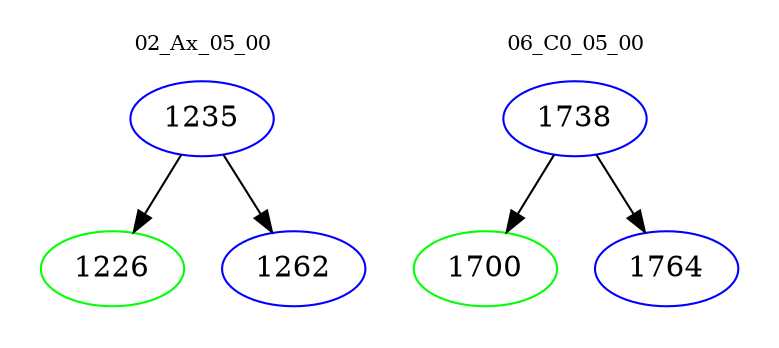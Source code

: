 digraph{
subgraph cluster_0 {
color = white
label = "02_Ax_05_00";
fontsize=10;
T0_1235 [label="1235", color="blue"]
T0_1235 -> T0_1226 [color="black"]
T0_1226 [label="1226", color="green"]
T0_1235 -> T0_1262 [color="black"]
T0_1262 [label="1262", color="blue"]
}
subgraph cluster_1 {
color = white
label = "06_C0_05_00";
fontsize=10;
T1_1738 [label="1738", color="blue"]
T1_1738 -> T1_1700 [color="black"]
T1_1700 [label="1700", color="green"]
T1_1738 -> T1_1764 [color="black"]
T1_1764 [label="1764", color="blue"]
}
}
